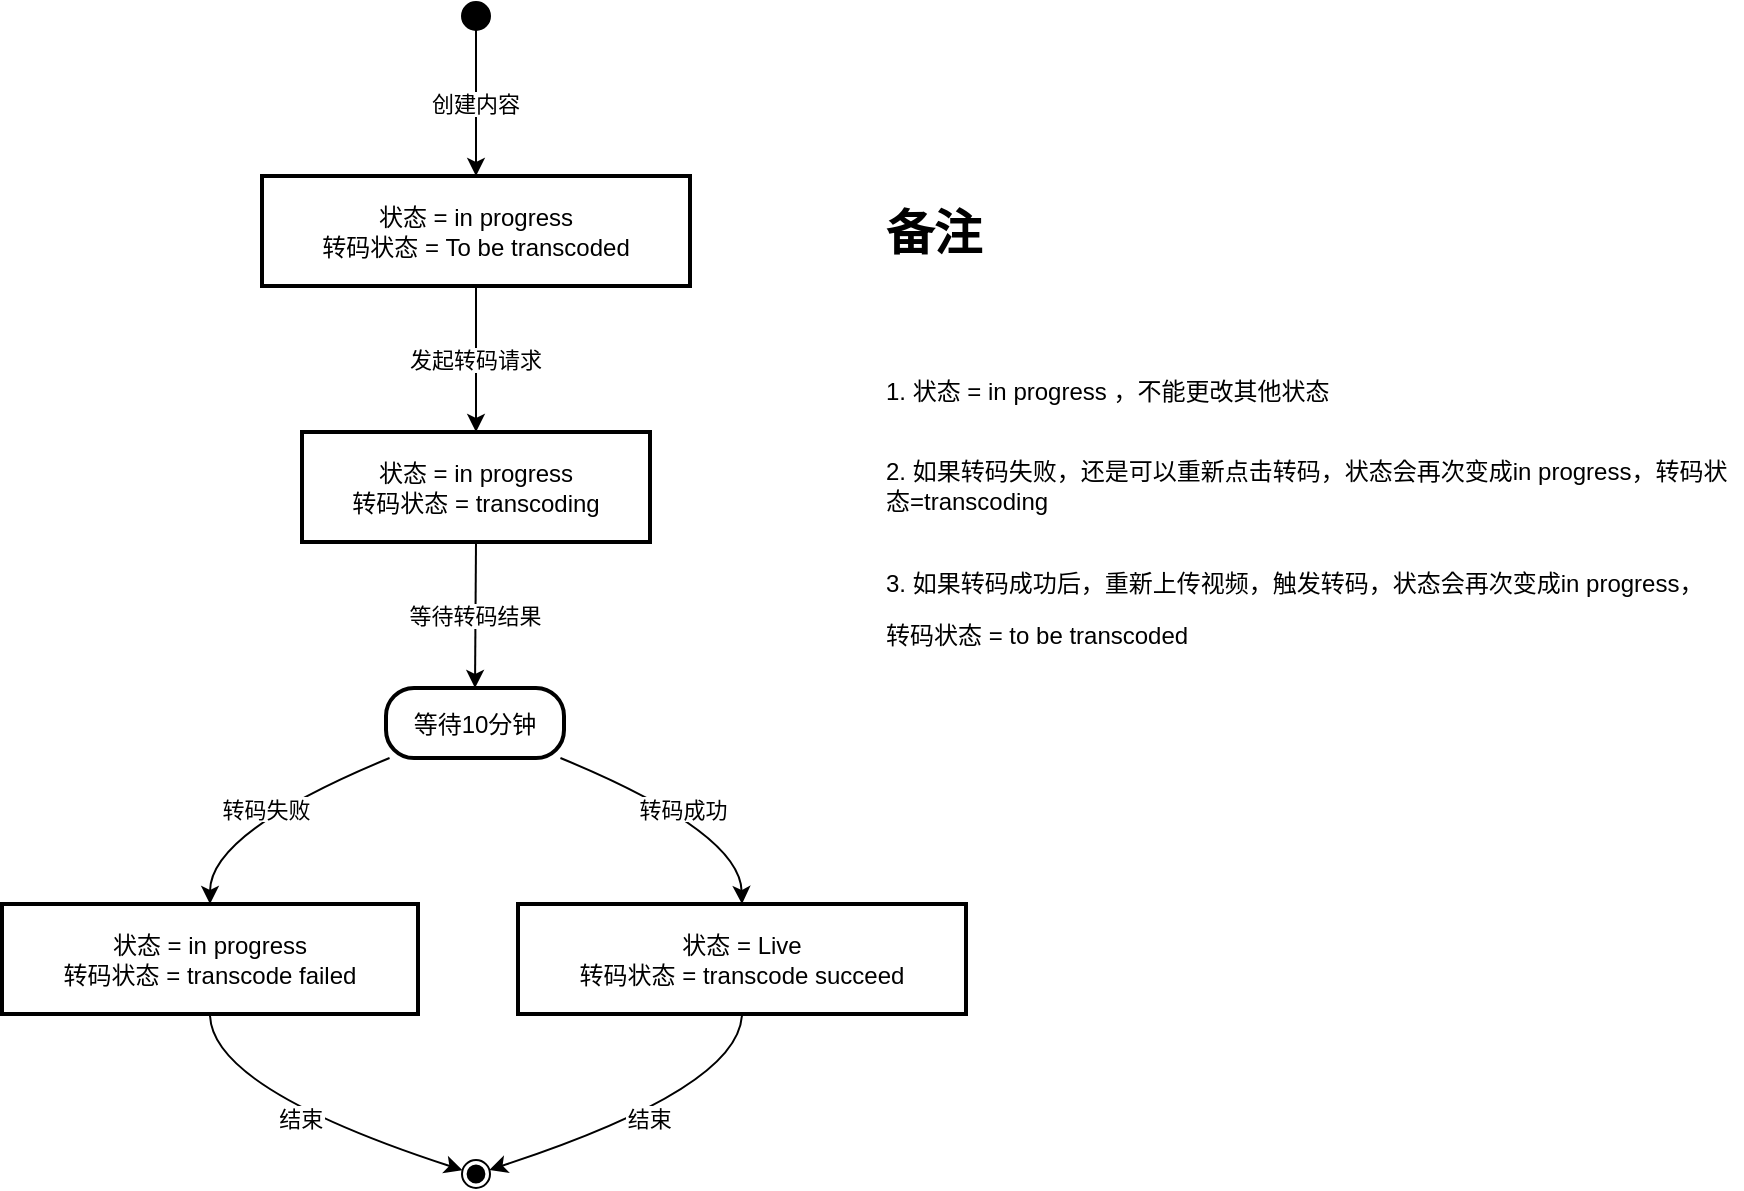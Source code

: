 <mxfile version="25.0.3">
  <diagram name="第 1 页" id="ta34BIN2TmMTfVDMFM-l">
    <mxGraphModel dx="1626" dy="755" grid="1" gridSize="10" guides="1" tooltips="1" connect="1" arrows="1" fold="1" page="1" pageScale="1" pageWidth="827" pageHeight="1169" math="0" shadow="0">
      <root>
        <mxCell id="0" />
        <mxCell id="1" parent="0" />
        <mxCell id="5eULGLU3yvkoiwpLcLq7-57" value="" style="ellipse;fillColor=strokeColor;" vertex="1" parent="1">
          <mxGeometry x="250" y="310" width="14" height="14" as="geometry" />
        </mxCell>
        <mxCell id="5eULGLU3yvkoiwpLcLq7-58" value="状态 = in progress&#xa;转码状态 = To be transcoded" style="whiteSpace=wrap;strokeWidth=2;" vertex="1" parent="1">
          <mxGeometry x="150" y="397" width="214" height="55" as="geometry" />
        </mxCell>
        <mxCell id="5eULGLU3yvkoiwpLcLq7-59" value="状态 = in progress&#xa;转码状态 = transcoding" style="whiteSpace=wrap;strokeWidth=2;" vertex="1" parent="1">
          <mxGeometry x="170" y="525" width="174" height="55" as="geometry" />
        </mxCell>
        <mxCell id="5eULGLU3yvkoiwpLcLq7-60" value="等待10分钟" style="rounded=1;arcSize=40;strokeWidth=2" vertex="1" parent="1">
          <mxGeometry x="212" y="653" width="89" height="35" as="geometry" />
        </mxCell>
        <mxCell id="5eULGLU3yvkoiwpLcLq7-61" value="状态 = in progress&#xa;转码状态 = transcode failed" style="whiteSpace=wrap;strokeWidth=2;" vertex="1" parent="1">
          <mxGeometry x="20" y="761" width="208" height="55" as="geometry" />
        </mxCell>
        <mxCell id="5eULGLU3yvkoiwpLcLq7-62" value="状态 = Live&#xa;转码状态 = transcode succeed" style="whiteSpace=wrap;strokeWidth=2;" vertex="1" parent="1">
          <mxGeometry x="278" y="761" width="224" height="55" as="geometry" />
        </mxCell>
        <mxCell id="5eULGLU3yvkoiwpLcLq7-63" value="" style="ellipse;shape=endState;fillColor=strokeColor;" vertex="1" parent="1">
          <mxGeometry x="250" y="889" width="14" height="14" as="geometry" />
        </mxCell>
        <mxCell id="5eULGLU3yvkoiwpLcLq7-64" value="创建内容" style="curved=1;startArrow=none;;exitX=0.47;exitY=1;entryX=0.5;entryY=0;rounded=0;" edge="1" parent="1" source="5eULGLU3yvkoiwpLcLq7-57" target="5eULGLU3yvkoiwpLcLq7-58">
          <mxGeometry relative="1" as="geometry">
            <Array as="points" />
          </mxGeometry>
        </mxCell>
        <mxCell id="5eULGLU3yvkoiwpLcLq7-65" value="发起转码请求" style="curved=1;startArrow=none;;exitX=0.5;exitY=1;entryX=0.5;entryY=0;rounded=0;" edge="1" parent="1" source="5eULGLU3yvkoiwpLcLq7-58" target="5eULGLU3yvkoiwpLcLq7-59">
          <mxGeometry relative="1" as="geometry">
            <Array as="points" />
          </mxGeometry>
        </mxCell>
        <mxCell id="5eULGLU3yvkoiwpLcLq7-66" value="等待转码结果" style="curved=1;startArrow=none;;exitX=0.5;exitY=1;entryX=0.5;entryY=0;rounded=0;" edge="1" parent="1" source="5eULGLU3yvkoiwpLcLq7-59" target="5eULGLU3yvkoiwpLcLq7-60">
          <mxGeometry relative="1" as="geometry">
            <Array as="points" />
          </mxGeometry>
        </mxCell>
        <mxCell id="5eULGLU3yvkoiwpLcLq7-67" value="转码失败" style="curved=1;startArrow=none;;exitX=0.02;exitY=1;entryX=0.5;entryY=0;rounded=0;" edge="1" parent="1" source="5eULGLU3yvkoiwpLcLq7-60" target="5eULGLU3yvkoiwpLcLq7-61">
          <mxGeometry relative="1" as="geometry">
            <Array as="points">
              <mxPoint x="124" y="725" />
            </Array>
          </mxGeometry>
        </mxCell>
        <mxCell id="5eULGLU3yvkoiwpLcLq7-68" value="转码成功" style="curved=1;startArrow=none;;exitX=0.98;exitY=1;entryX=0.5;entryY=0;rounded=0;" edge="1" parent="1" source="5eULGLU3yvkoiwpLcLq7-60" target="5eULGLU3yvkoiwpLcLq7-62">
          <mxGeometry relative="1" as="geometry">
            <Array as="points">
              <mxPoint x="389" y="725" />
            </Array>
          </mxGeometry>
        </mxCell>
        <mxCell id="5eULGLU3yvkoiwpLcLq7-69" value="结束" style="curved=1;startArrow=none;;exitX=0.5;exitY=1;entryX=-0.03;entryY=0.34;rounded=0;" edge="1" parent="1" source="5eULGLU3yvkoiwpLcLq7-61" target="5eULGLU3yvkoiwpLcLq7-63">
          <mxGeometry relative="1" as="geometry">
            <Array as="points">
              <mxPoint x="124" y="853" />
            </Array>
          </mxGeometry>
        </mxCell>
        <mxCell id="5eULGLU3yvkoiwpLcLq7-70" value="结束" style="curved=1;startArrow=none;;exitX=0.5;exitY=1;entryX=0.97;entryY=0.34;rounded=0;" edge="1" parent="1" source="5eULGLU3yvkoiwpLcLq7-62" target="5eULGLU3yvkoiwpLcLq7-63">
          <mxGeometry relative="1" as="geometry">
            <Array as="points">
              <mxPoint x="389" y="853" />
            </Array>
          </mxGeometry>
        </mxCell>
        <mxCell id="5eULGLU3yvkoiwpLcLq7-71" value="&lt;h1 style=&quot;margin-top: 0px;&quot;&gt;备注&lt;/h1&gt;&lt;article data-clipboard-cangjie=&quot;[&amp;quot;root&amp;quot;,{&amp;quot;copyFrom&amp;quot;:&amp;quot;im-native&amp;quot;},[&amp;quot;p&amp;quot;,{},[&amp;quot;span&amp;quot;,{&amp;quot;data-type&amp;quot;:&amp;quot;text&amp;quot;},[&amp;quot;span&amp;quot;,{&amp;quot;data-type&amp;quot;:&amp;quot;leaf&amp;quot;},&amp;quot;1. 状态 = in progress ，不能更改其他状态&amp;quot;]]],[&amp;quot;p&amp;quot;,{},[&amp;quot;span&amp;quot;,{&amp;quot;data-type&amp;quot;:&amp;quot;text&amp;quot;},[&amp;quot;span&amp;quot;,{&amp;quot;data-type&amp;quot;:&amp;quot;leaf&amp;quot;},&amp;quot;2. 如果转码失败，还是可以重新点击转码，状态会再次变成in progress，转码状态=transcoding&amp;quot;]]],[&amp;quot;p&amp;quot;,{},[&amp;quot;span&amp;quot;,{&amp;quot;data-type&amp;quot;:&amp;quot;text&amp;quot;},[&amp;quot;span&amp;quot;,{&amp;quot;data-type&amp;quot;:&amp;quot;leaf&amp;quot;},&amp;quot;3. 如果转码成功后，重新上传视频，状态会再次变成in progress，转码状态 = to be transcoded&amp;quot;]]]]&quot; class=&quot;4ever-article&quot;&gt;&lt;br&gt;&lt;p&gt;&lt;br&gt;1.&amp;nbsp;状态&amp;nbsp;=&amp;nbsp;in&amp;nbsp;progress&amp;nbsp;，不能更改其他状态&lt;br&gt;&lt;/p&gt;&lt;p&gt;&lt;br&gt;2.&amp;nbsp;如果转码失败，还是可以重新点击转码，状态会再次变成in&amp;nbsp;progress，转码状态=transcoding&lt;br&gt;&lt;/p&gt;&lt;p&gt;&lt;br&gt;3.&amp;nbsp;如果转码成功后，重新上传视频，触发转码，状态会再次变成in&amp;nbsp;progress，&lt;/p&gt;&lt;p&gt;转码状态&amp;nbsp;=&amp;nbsp;to&amp;nbsp;be&amp;nbsp;transcoded&lt;/p&gt;&lt;/article&gt;" style="text;html=1;whiteSpace=wrap;overflow=hidden;rounded=0;" vertex="1" parent="1">
          <mxGeometry x="460" y="405" width="430" height="255" as="geometry" />
        </mxCell>
      </root>
    </mxGraphModel>
  </diagram>
</mxfile>
